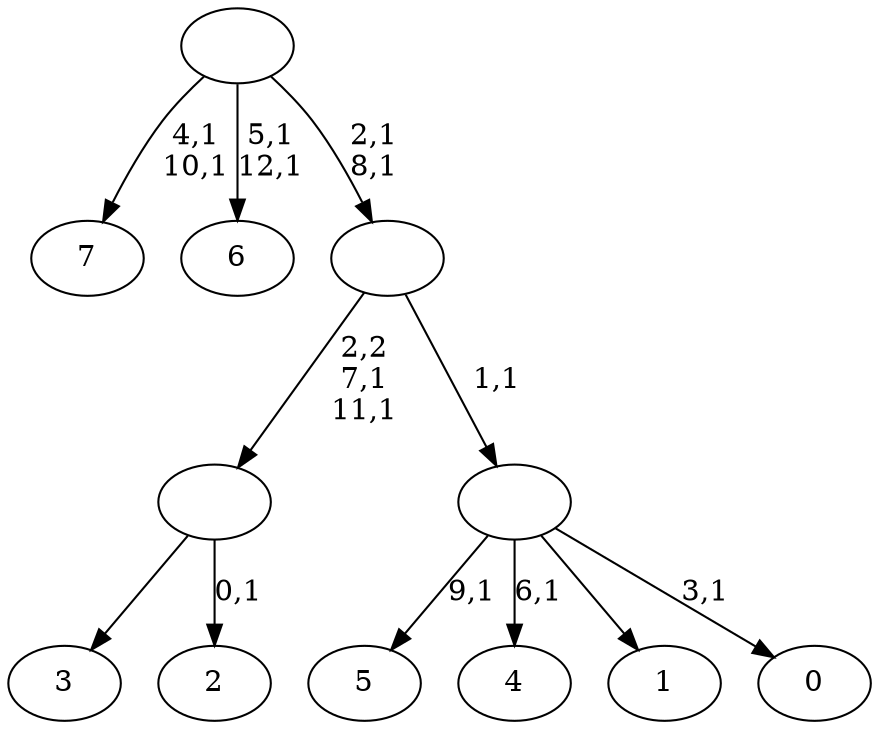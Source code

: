 digraph T {
	21 [label="7"]
	18 [label="6"]
	15 [label="5"]
	13 [label="4"]
	11 [label="3"]
	10 [label="2"]
	8 [label=""]
	6 [label="1"]
	5 [label="0"]
	3 [label=""]
	2 [label=""]
	0 [label=""]
	8 -> 10 [label="0,1"]
	8 -> 11 [label=""]
	3 -> 5 [label="3,1"]
	3 -> 13 [label="6,1"]
	3 -> 15 [label="9,1"]
	3 -> 6 [label=""]
	2 -> 8 [label="2,2\n7,1\n11,1"]
	2 -> 3 [label="1,1"]
	0 -> 2 [label="2,1\n8,1"]
	0 -> 18 [label="5,1\n12,1"]
	0 -> 21 [label="4,1\n10,1"]
}
